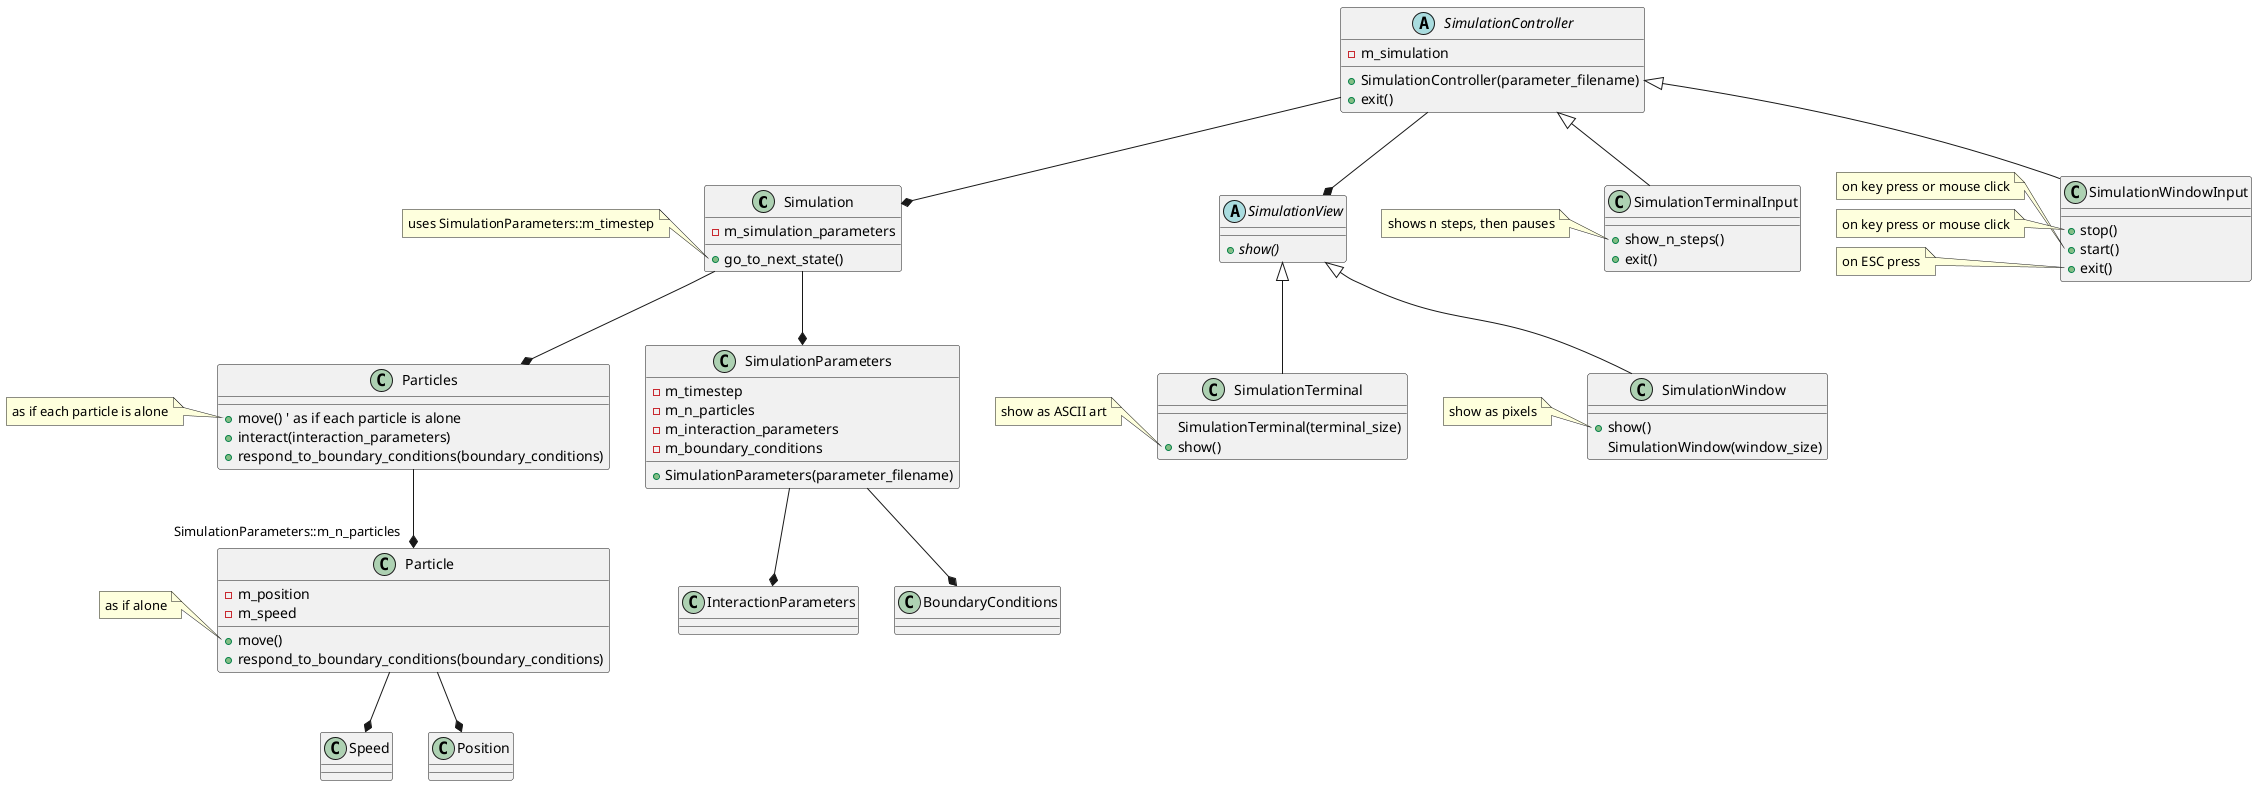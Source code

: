 @startuml

class Simulation

abstract class SimulationView
class SimulationTerminal
class SimulationWindow

abstract class SimulationController
class SimulationTerminalInput
class SimulationWindowInput

class SimulationParameters
class Particles
class Particle
class Speed
class Position

SimulationController --* Simulation
SimulationController --* SimulationView

Simulation --* SimulationParameters
SimulationParameters --* InteractionParameters
SimulationParameters --* BoundaryConditions

Simulation --* Particles
Particles --* "SimulationParameters::m_n_particles" Particle

Particle --* Speed
Particle --* Position


SimulationView <|-- SimulationTerminal
SimulationView <|-- SimulationWindow

SimulationController <|-- SimulationTerminalInput
SimulationController <|-- SimulationWindowInput

class SimulationParameters {
  + SimulationParameters(parameter_filename)
  - m_timestep
  - m_n_particles
  - m_interaction_parameters
  - m_boundary_conditions
}

class Simulation {
  + go_to_next_state()
  - m_simulation_parameters
}

note left of Simulation::go_to_next_state
  uses SimulationParameters::m_timestep
end note


class Particles {
  + move() ' as if each particle is alone
  + interact(interaction_parameters)
  + respond_to_boundary_conditions(boundary_conditions)
}

note left of Particles::move
  as if each particle is alone
end note

class Particle {
  + move()
  + respond_to_boundary_conditions(boundary_conditions)

  - m_position
  - m_speed
}

note left of Particle::move
  as if alone
end note


abstract class SimulationView {
  + {abstract} show()
}

class SimulationTerminal {
  SimulationTerminal(terminal_size)
  + show()
}
note left of SimulationTerminal::show
  show as ASCII art
end note

class SimulationWindow {
  + show()
  SimulationWindow(window_size)
}

note left of SimulationWindow::show
  show as pixels
end note


abstract class SimulationController {
  + SimulationController(parameter_filename)
  + exit()
  - m_simulation
}

class SimulationTerminalInput {
  + show_n_steps()
  + exit()
}

note left of SimulationTerminalInput::show_n_steps
  shows n steps, then pauses
end note


class SimulationWindowInput {
  + stop()
  + start()
  + exit()
}

note left of SimulationWindowInput::start
  on key press or mouse click
end note

note left of SimulationWindowInput::stop
  on key press or mouse click
end note

note left of SimulationWindowInput::exit
  on ESC press
end note



@enduml
